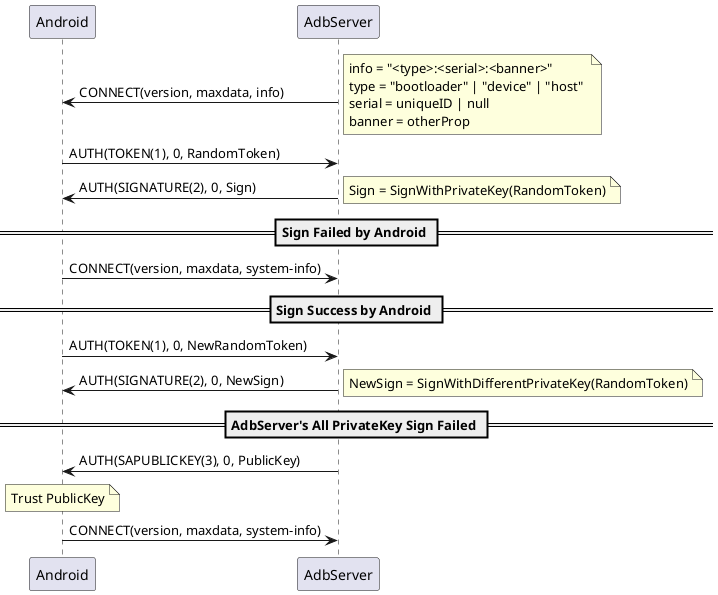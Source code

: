 @startuml
Android <- AdbServer: CONNECT(version, maxdata, info)
note right
info = "<type>:<serial>:<banner>"
type = "bootloader" | "device" | "host" 
serial = uniqueID | null 
banner = otherProp
end note
Android -> AdbServer: AUTH(TOKEN(1), 0, RandomToken)

Android <- AdbServer: AUTH(SIGNATURE(2), 0, Sign)
note right: Sign = SignWithPrivateKey(RandomToken)

== Sign Failed by Android ==
Android -> AdbServer: CONNECT(version, maxdata, system-info)

== Sign Success by Android ==
Android -> AdbServer: AUTH(TOKEN(1), 0, NewRandomToken)
Android <- AdbServer: AUTH(SIGNATURE(2), 0, NewSign)
note right: NewSign = SignWithDifferentPrivateKey(RandomToken)

== AdbServer's All PrivateKey Sign Failed ==
Android <- AdbServer: AUTH(SAPUBLICKEY(3), 0, PublicKey)
note over Android: Trust PublicKey
Android -> AdbServer: CONNECT(version, maxdata, system-info)
@enduml